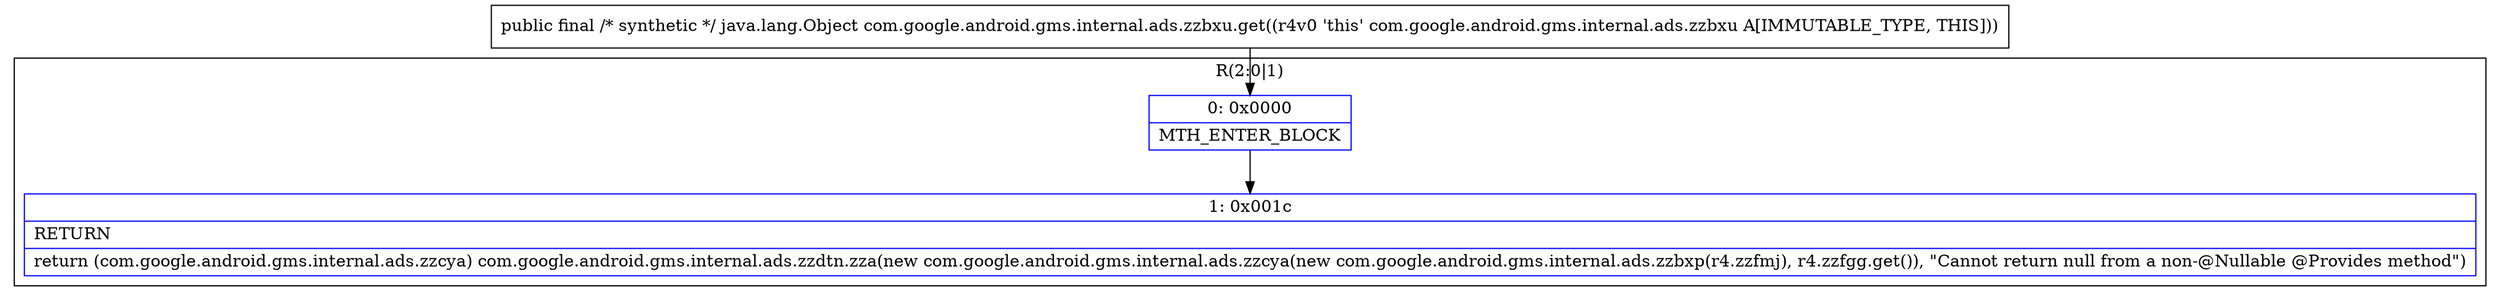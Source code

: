 digraph "CFG forcom.google.android.gms.internal.ads.zzbxu.get()Ljava\/lang\/Object;" {
subgraph cluster_Region_1498402382 {
label = "R(2:0|1)";
node [shape=record,color=blue];
Node_0 [shape=record,label="{0\:\ 0x0000|MTH_ENTER_BLOCK\l}"];
Node_1 [shape=record,label="{1\:\ 0x001c|RETURN\l|return (com.google.android.gms.internal.ads.zzcya) com.google.android.gms.internal.ads.zzdtn.zza(new com.google.android.gms.internal.ads.zzcya(new com.google.android.gms.internal.ads.zzbxp(r4.zzfmj), r4.zzfgg.get()), \"Cannot return null from a non\-@Nullable @Provides method\")\l}"];
}
MethodNode[shape=record,label="{public final \/* synthetic *\/ java.lang.Object com.google.android.gms.internal.ads.zzbxu.get((r4v0 'this' com.google.android.gms.internal.ads.zzbxu A[IMMUTABLE_TYPE, THIS])) }"];
MethodNode -> Node_0;
Node_0 -> Node_1;
}


